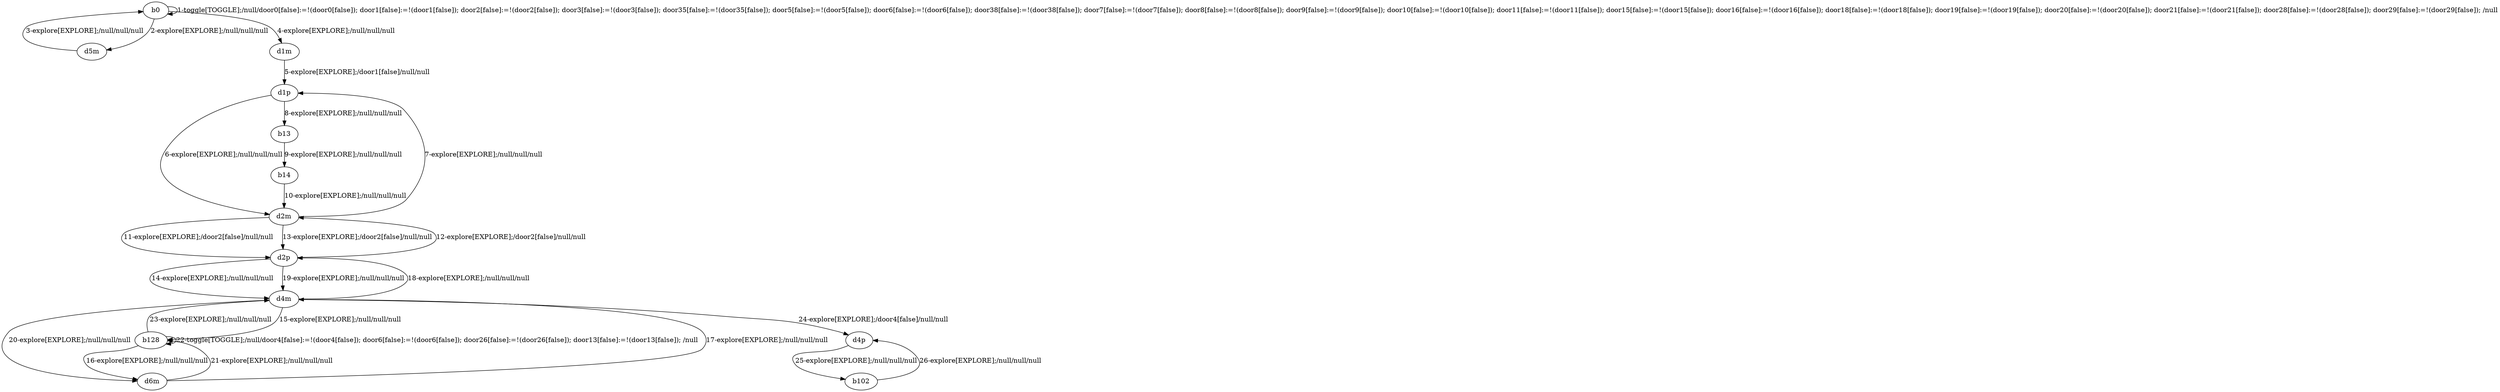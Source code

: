 # Total number of goals covered by this test: 1
# b102 --> d4p

digraph g {
"b0" -> "b0" [label = "1-toggle[TOGGLE];/null/door0[false]:=!(door0[false]); door1[false]:=!(door1[false]); door2[false]:=!(door2[false]); door3[false]:=!(door3[false]); door35[false]:=!(door35[false]); door5[false]:=!(door5[false]); door6[false]:=!(door6[false]); door38[false]:=!(door38[false]); door7[false]:=!(door7[false]); door8[false]:=!(door8[false]); door9[false]:=!(door9[false]); door10[false]:=!(door10[false]); door11[false]:=!(door11[false]); door15[false]:=!(door15[false]); door16[false]:=!(door16[false]); door18[false]:=!(door18[false]); door19[false]:=!(door19[false]); door20[false]:=!(door20[false]); door21[false]:=!(door21[false]); door28[false]:=!(door28[false]); door29[false]:=!(door29[false]); /null"];
"b0" -> "d5m" [label = "2-explore[EXPLORE];/null/null/null"];
"d5m" -> "b0" [label = "3-explore[EXPLORE];/null/null/null"];
"b0" -> "d1m" [label = "4-explore[EXPLORE];/null/null/null"];
"d1m" -> "d1p" [label = "5-explore[EXPLORE];/door1[false]/null/null"];
"d1p" -> "d2m" [label = "6-explore[EXPLORE];/null/null/null"];
"d2m" -> "d1p" [label = "7-explore[EXPLORE];/null/null/null"];
"d1p" -> "b13" [label = "8-explore[EXPLORE];/null/null/null"];
"b13" -> "b14" [label = "9-explore[EXPLORE];/null/null/null"];
"b14" -> "d2m" [label = "10-explore[EXPLORE];/null/null/null"];
"d2m" -> "d2p" [label = "11-explore[EXPLORE];/door2[false]/null/null"];
"d2p" -> "d2m" [label = "12-explore[EXPLORE];/door2[false]/null/null"];
"d2m" -> "d2p" [label = "13-explore[EXPLORE];/door2[false]/null/null"];
"d2p" -> "d4m" [label = "14-explore[EXPLORE];/null/null/null"];
"d4m" -> "b128" [label = "15-explore[EXPLORE];/null/null/null"];
"b128" -> "d6m" [label = "16-explore[EXPLORE];/null/null/null"];
"d6m" -> "d4m" [label = "17-explore[EXPLORE];/null/null/null"];
"d4m" -> "d2p" [label = "18-explore[EXPLORE];/null/null/null"];
"d2p" -> "d4m" [label = "19-explore[EXPLORE];/null/null/null"];
"d4m" -> "d6m" [label = "20-explore[EXPLORE];/null/null/null"];
"d6m" -> "b128" [label = "21-explore[EXPLORE];/null/null/null"];
"b128" -> "b128" [label = "22-toggle[TOGGLE];/null/door4[false]:=!(door4[false]); door6[false]:=!(door6[false]); door26[false]:=!(door26[false]); door13[false]:=!(door13[false]); /null"];
"b128" -> "d4m" [label = "23-explore[EXPLORE];/null/null/null"];
"d4m" -> "d4p" [label = "24-explore[EXPLORE];/door4[false]/null/null"];
"d4p" -> "b102" [label = "25-explore[EXPLORE];/null/null/null"];
"b102" -> "d4p" [label = "26-explore[EXPLORE];/null/null/null"];
}